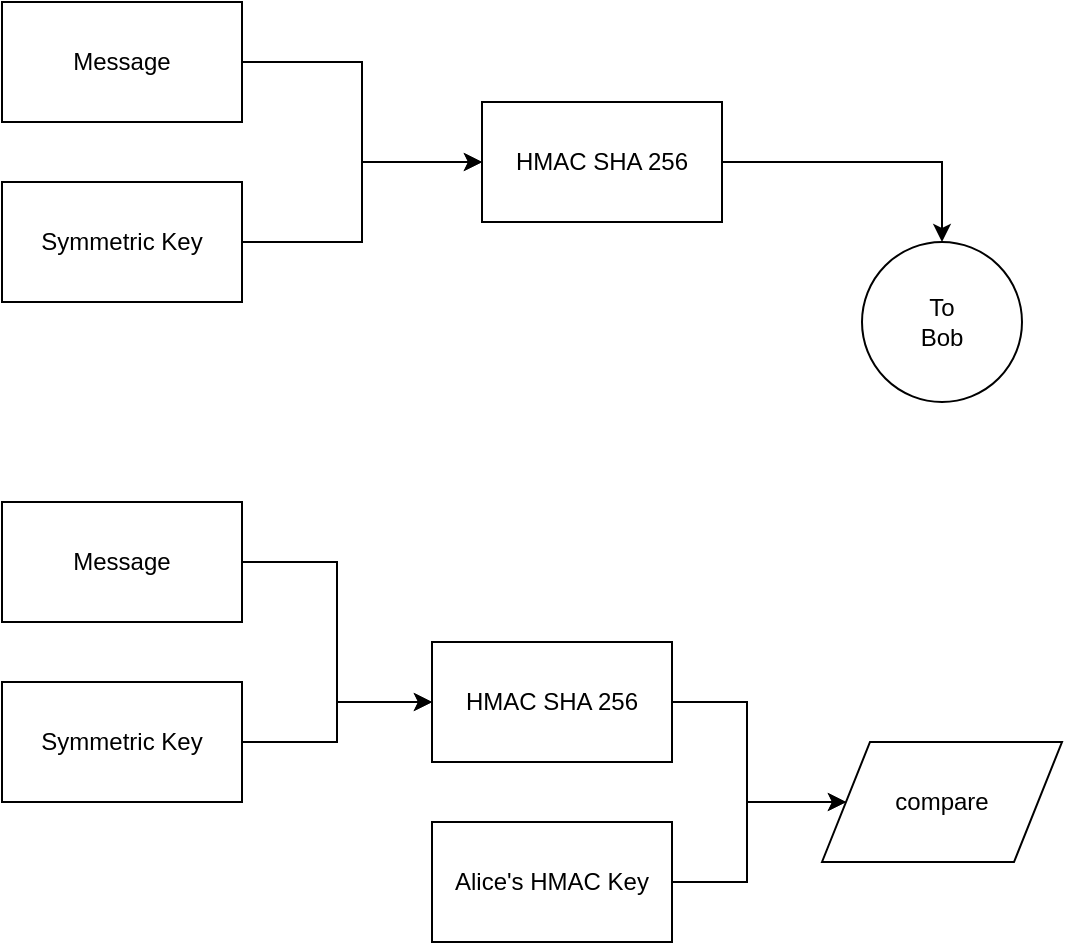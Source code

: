 <mxfile version="13.2.4" type="device"><diagram id="VpRTI4knIDISjMoZRaL7" name="Page-1"><mxGraphModel dx="460" dy="744" grid="1" gridSize="10" guides="1" tooltips="1" connect="1" arrows="1" fold="1" page="1" pageScale="1" pageWidth="850" pageHeight="1100" math="0" shadow="0"><root><mxCell id="0"/><mxCell id="1" parent="0"/><mxCell id="hseGlkeWBU3v3wcMgavV-3" style="edgeStyle=orthogonalEdgeStyle;rounded=0;orthogonalLoop=1;jettySize=auto;html=1;" parent="1" source="hseGlkeWBU3v3wcMgavV-1" target="hseGlkeWBU3v3wcMgavV-2" edge="1"><mxGeometry relative="1" as="geometry"/></mxCell><mxCell id="hseGlkeWBU3v3wcMgavV-1" value="HMAC SHA 256" style="rounded=0;whiteSpace=wrap;html=1;" parent="1" vertex="1"><mxGeometry x="360" y="170" width="120" height="60" as="geometry"/></mxCell><mxCell id="hseGlkeWBU3v3wcMgavV-2" value="To&lt;br&gt;Bob" style="ellipse;whiteSpace=wrap;html=1;aspect=fixed;" parent="1" vertex="1"><mxGeometry x="550" y="240" width="80" height="80" as="geometry"/></mxCell><mxCell id="hseGlkeWBU3v3wcMgavV-6" style="edgeStyle=orthogonalEdgeStyle;rounded=0;orthogonalLoop=1;jettySize=auto;html=1;" parent="1" source="hseGlkeWBU3v3wcMgavV-4" target="hseGlkeWBU3v3wcMgavV-1" edge="1"><mxGeometry relative="1" as="geometry"/></mxCell><mxCell id="hseGlkeWBU3v3wcMgavV-4" value="Message" style="rounded=0;whiteSpace=wrap;html=1;" parent="1" vertex="1"><mxGeometry x="120" y="120" width="120" height="60" as="geometry"/></mxCell><mxCell id="hseGlkeWBU3v3wcMgavV-7" style="edgeStyle=orthogonalEdgeStyle;rounded=0;orthogonalLoop=1;jettySize=auto;html=1;entryX=0;entryY=0.5;entryDx=0;entryDy=0;" parent="1" source="hseGlkeWBU3v3wcMgavV-5" target="hseGlkeWBU3v3wcMgavV-1" edge="1"><mxGeometry relative="1" as="geometry"/></mxCell><mxCell id="hseGlkeWBU3v3wcMgavV-5" value="Symmetric Key" style="rounded=0;whiteSpace=wrap;html=1;" parent="1" vertex="1"><mxGeometry x="120" y="210" width="120" height="60" as="geometry"/></mxCell><mxCell id="hseGlkeWBU3v3wcMgavV-12" style="edgeStyle=orthogonalEdgeStyle;rounded=0;orthogonalLoop=1;jettySize=auto;html=1;" parent="1" source="hseGlkeWBU3v3wcMgavV-9" target="hseGlkeWBU3v3wcMgavV-11" edge="1"><mxGeometry relative="1" as="geometry"/></mxCell><mxCell id="hseGlkeWBU3v3wcMgavV-9" value="Symmetric Key" style="rounded=0;whiteSpace=wrap;html=1;" parent="1" vertex="1"><mxGeometry x="120" y="460" width="120" height="60" as="geometry"/></mxCell><mxCell id="hseGlkeWBU3v3wcMgavV-13" style="edgeStyle=orthogonalEdgeStyle;rounded=0;orthogonalLoop=1;jettySize=auto;html=1;entryX=0;entryY=0.5;entryDx=0;entryDy=0;" parent="1" source="hseGlkeWBU3v3wcMgavV-10" target="hseGlkeWBU3v3wcMgavV-11" edge="1"><mxGeometry relative="1" as="geometry"/></mxCell><mxCell id="hseGlkeWBU3v3wcMgavV-10" value="Message" style="rounded=0;whiteSpace=wrap;html=1;" parent="1" vertex="1"><mxGeometry x="120" y="370" width="120" height="60" as="geometry"/></mxCell><mxCell id="hseGlkeWBU3v3wcMgavV-17" style="edgeStyle=orthogonalEdgeStyle;rounded=0;orthogonalLoop=1;jettySize=auto;html=1;" parent="1" source="hseGlkeWBU3v3wcMgavV-11" target="hseGlkeWBU3v3wcMgavV-19" edge="1"><mxGeometry relative="1" as="geometry"><mxPoint x="500" y="510" as="targetPoint"/></mxGeometry></mxCell><mxCell id="hseGlkeWBU3v3wcMgavV-11" value="HMAC SHA 256" style="rounded=0;whiteSpace=wrap;html=1;" parent="1" vertex="1"><mxGeometry x="335" y="440" width="120" height="60" as="geometry"/></mxCell><mxCell id="hseGlkeWBU3v3wcMgavV-20" style="edgeStyle=orthogonalEdgeStyle;rounded=0;orthogonalLoop=1;jettySize=auto;html=1;" parent="1" source="hseGlkeWBU3v3wcMgavV-15" target="hseGlkeWBU3v3wcMgavV-19" edge="1"><mxGeometry relative="1" as="geometry"/></mxCell><mxCell id="hseGlkeWBU3v3wcMgavV-15" value="Alice's HMAC Key" style="rounded=0;whiteSpace=wrap;html=1;" parent="1" vertex="1"><mxGeometry x="335" y="530" width="120" height="60" as="geometry"/></mxCell><mxCell id="hseGlkeWBU3v3wcMgavV-19" value="compare" style="shape=parallelogram;perimeter=parallelogramPerimeter;whiteSpace=wrap;html=1;" parent="1" vertex="1"><mxGeometry x="530" y="490" width="120" height="60" as="geometry"/></mxCell></root></mxGraphModel></diagram></mxfile>